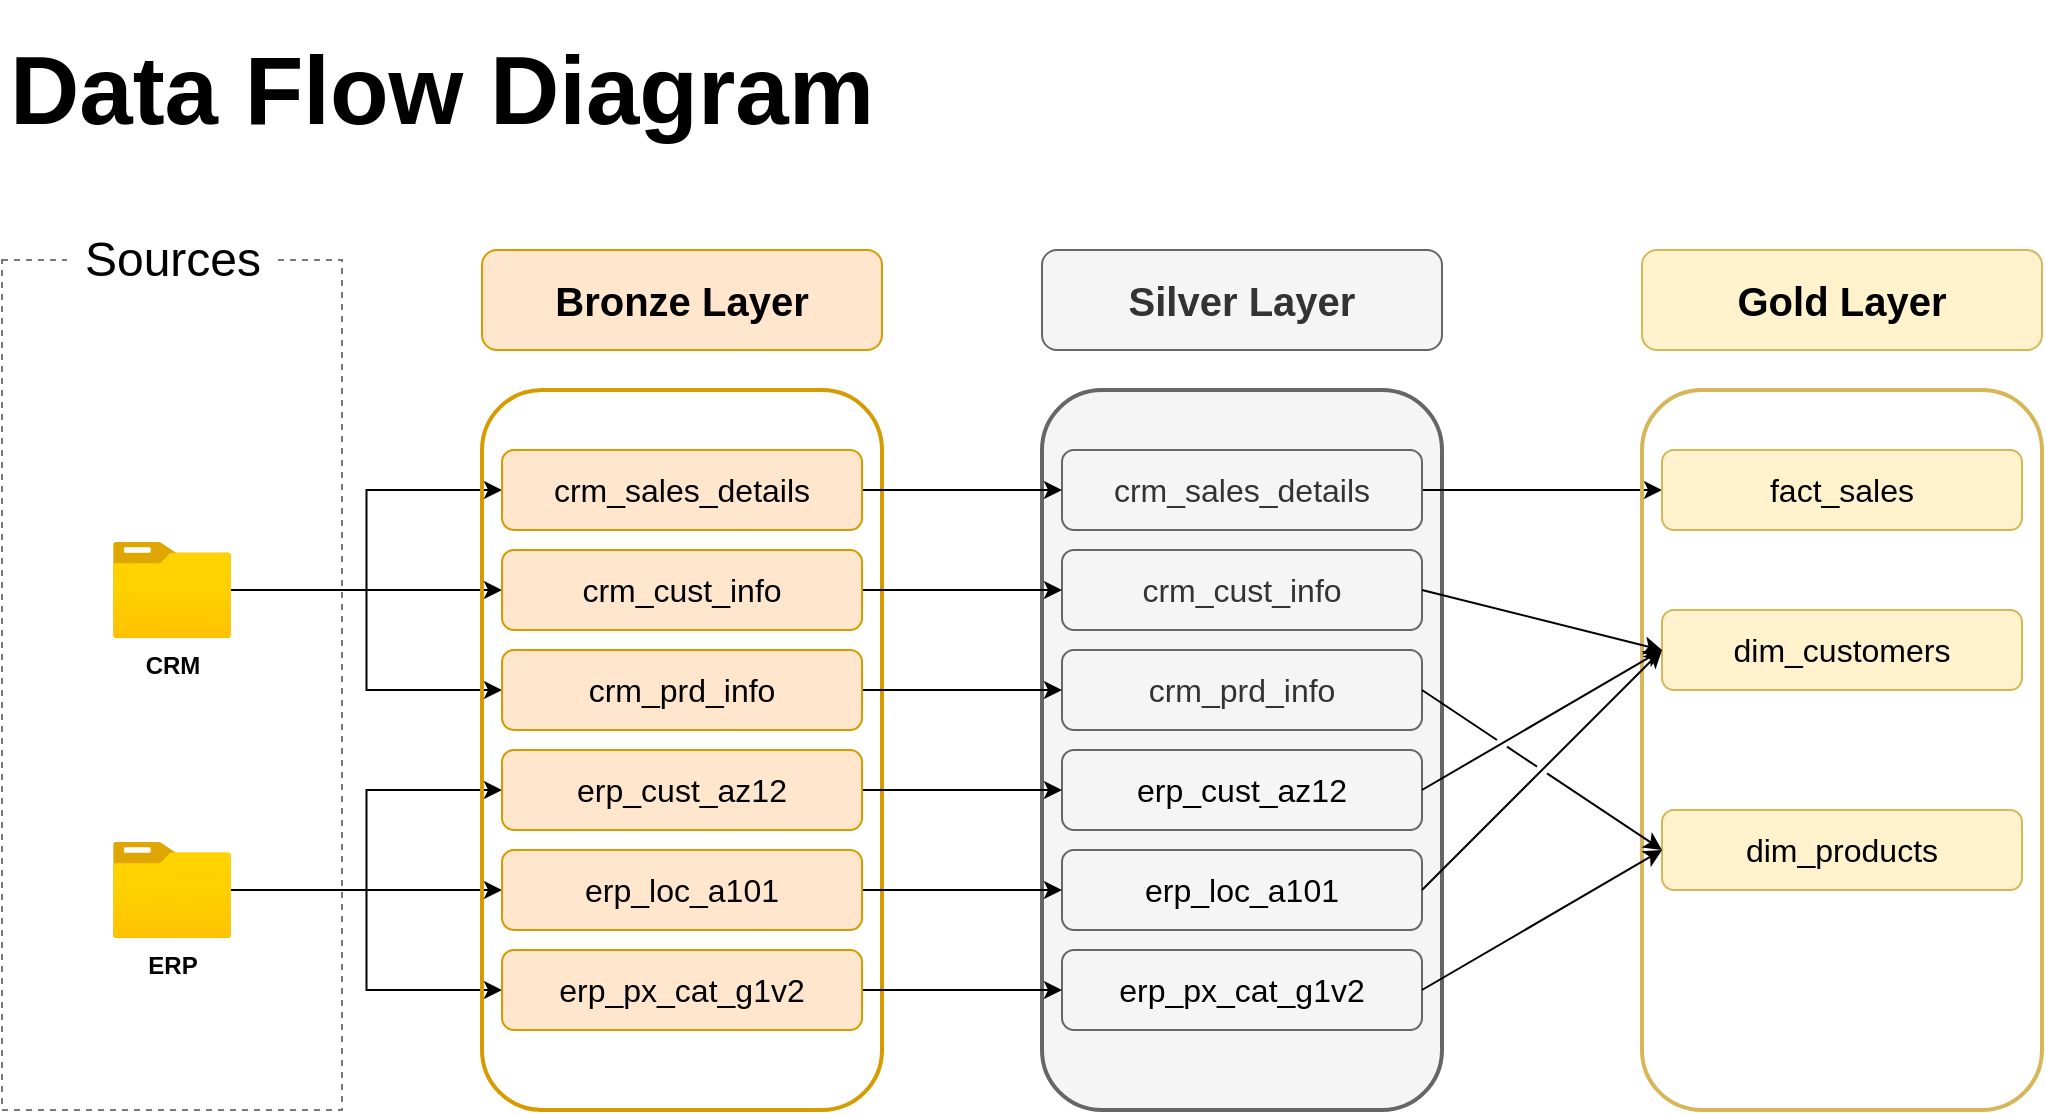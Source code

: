 <mxfile version="26.0.4">
  <diagram name="Page-1" id="v0qdukbSRJMFb6SnMp62">
    <mxGraphModel dx="1434" dy="844" grid="1" gridSize="10" guides="1" tooltips="1" connect="1" arrows="1" fold="1" page="1" pageScale="1" pageWidth="850" pageHeight="1100" math="0" shadow="0">
      <root>
        <mxCell id="0" />
        <mxCell id="1" parent="0" />
        <mxCell id="0LeYdXpesmRF1J_WcozZ-1" value="Silver Layer" style="rounded=1;whiteSpace=wrap;html=1;fillColor=#f5f5f5;strokeColor=#666666;fontSize=20;fontStyle=1;fontColor=#333333;" parent="1" vertex="1">
          <mxGeometry x="560" y="190" width="200" height="50" as="geometry" />
        </mxCell>
        <mxCell id="0LeYdXpesmRF1J_WcozZ-2" value="" style="rounded=1;whiteSpace=wrap;html=1;fillColor=#f5f5f5;strokeColor=#666666;fontSize=20;strokeWidth=2;fontColor=#333333;" parent="1" vertex="1">
          <mxGeometry x="560" y="260" width="200" height="360" as="geometry" />
        </mxCell>
        <mxCell id="ASfQEQdKhV7ABqRbmkU6-9" style="edgeStyle=orthogonalEdgeStyle;rounded=0;orthogonalLoop=1;jettySize=auto;html=1;exitX=1;exitY=0.5;exitDx=0;exitDy=0;entryX=0;entryY=0.5;entryDx=0;entryDy=0;" parent="1" source="0LeYdXpesmRF1J_WcozZ-3" target="ASfQEQdKhV7ABqRbmkU6-3" edge="1">
          <mxGeometry relative="1" as="geometry" />
        </mxCell>
        <mxCell id="0LeYdXpesmRF1J_WcozZ-3" value="crm_sales_details" style="rounded=1;whiteSpace=wrap;html=1;fillColor=#f5f5f5;strokeColor=#666666;fontSize=16;fontStyle=0;fontColor=#333333;" parent="1" vertex="1">
          <mxGeometry x="570" y="290" width="180" height="40" as="geometry" />
        </mxCell>
        <mxCell id="0LeYdXpesmRF1J_WcozZ-4" value="crm_cust_info" style="rounded=1;whiteSpace=wrap;html=1;fillColor=#f5f5f5;strokeColor=#666666;fontSize=16;fontStyle=0;fontColor=#333333;" parent="1" vertex="1">
          <mxGeometry x="570" y="340" width="180" height="40" as="geometry" />
        </mxCell>
        <mxCell id="0LeYdXpesmRF1J_WcozZ-5" value="crm_prd_info" style="rounded=1;whiteSpace=wrap;html=1;fillColor=#f5f5f5;strokeColor=#666666;fontSize=16;fontStyle=0;fontColor=#333333;" parent="1" vertex="1">
          <mxGeometry x="570" y="390" width="180" height="40" as="geometry" />
        </mxCell>
        <mxCell id="0LeYdXpesmRF1J_WcozZ-6" value="&lt;span style=&quot;color: rgb(0, 0, 0);&quot;&gt;erp_cust_az12&lt;/span&gt;" style="rounded=1;whiteSpace=wrap;html=1;fillColor=#f5f5f5;strokeColor=#666666;fontSize=16;fontStyle=0;fontColor=#333333;" parent="1" vertex="1">
          <mxGeometry x="570" y="440" width="180" height="40" as="geometry" />
        </mxCell>
        <mxCell id="0LeYdXpesmRF1J_WcozZ-7" value="&lt;span style=&quot;color: rgb(0, 0, 0);&quot;&gt;erp_loc_a101&lt;/span&gt;" style="rounded=1;whiteSpace=wrap;html=1;fillColor=#f5f5f5;strokeColor=#666666;fontSize=16;fontStyle=0;fontColor=#333333;" parent="1" vertex="1">
          <mxGeometry x="570" y="490" width="180" height="40" as="geometry" />
        </mxCell>
        <mxCell id="0LeYdXpesmRF1J_WcozZ-8" value="&lt;span style=&quot;color: rgb(0, 0, 0);&quot;&gt;erp_px_cat_g1v2&lt;/span&gt;" style="rounded=1;whiteSpace=wrap;html=1;fillColor=#f5f5f5;strokeColor=#666666;fontSize=16;fontStyle=0;fontColor=#333333;" parent="1" vertex="1">
          <mxGeometry x="570" y="540" width="180" height="40" as="geometry" />
        </mxCell>
        <mxCell id="Qgcnhzl5y2-NkA5lLPbC-3" value="&lt;h1&gt;&lt;font style=&quot;font-size: 48px;&quot;&gt;Data Flow Diagram&lt;/font&gt;&lt;/h1&gt;" style="text;html=1;align=center;verticalAlign=middle;whiteSpace=wrap;rounded=0;" parent="1" vertex="1">
          <mxGeometry x="40" y="70" width="440" height="80" as="geometry" />
        </mxCell>
        <mxCell id="JQVFNX9sUbXdIrvp7HjA-1" value="" style="rounded=0;whiteSpace=wrap;html=1;fillColor=none;dashed=1;strokeColor=light-dark(#787878, #ededed);" parent="1" vertex="1">
          <mxGeometry x="40" y="195" width="170" height="425" as="geometry" />
        </mxCell>
        <mxCell id="JQVFNX9sUbXdIrvp7HjA-2" value="Sources" style="rounded=0;whiteSpace=wrap;html=1;fontSize=24;strokeColor=none;" parent="1" vertex="1">
          <mxGeometry x="72.5" y="180" width="105" height="30" as="geometry" />
        </mxCell>
        <mxCell id="mVfgEBL4JyKCR9M_St1Q-7" style="edgeStyle=orthogonalEdgeStyle;rounded=0;orthogonalLoop=1;jettySize=auto;html=1;entryX=0;entryY=0.5;entryDx=0;entryDy=0;" parent="1" source="JQVFNX9sUbXdIrvp7HjA-3" target="mVfgEBL4JyKCR9M_St1Q-2" edge="1">
          <mxGeometry relative="1" as="geometry" />
        </mxCell>
        <mxCell id="mVfgEBL4JyKCR9M_St1Q-8" style="edgeStyle=orthogonalEdgeStyle;rounded=0;orthogonalLoop=1;jettySize=auto;html=1;entryX=0;entryY=0.5;entryDx=0;entryDy=0;" parent="1" source="JQVFNX9sUbXdIrvp7HjA-3" target="mVfgEBL4JyKCR9M_St1Q-1" edge="1">
          <mxGeometry relative="1" as="geometry" />
        </mxCell>
        <mxCell id="mVfgEBL4JyKCR9M_St1Q-11" style="edgeStyle=orthogonalEdgeStyle;rounded=0;orthogonalLoop=1;jettySize=auto;html=1;entryX=0;entryY=0.5;entryDx=0;entryDy=0;" parent="1" source="JQVFNX9sUbXdIrvp7HjA-3" target="mVfgEBL4JyKCR9M_St1Q-3" edge="1">
          <mxGeometry relative="1" as="geometry" />
        </mxCell>
        <mxCell id="JQVFNX9sUbXdIrvp7HjA-3" value="CRM" style="image;aspect=fixed;html=1;points=[];align=center;fontSize=12;image=img/lib/azure2/general/Folder_Blank.svg;fontStyle=1" parent="1" vertex="1">
          <mxGeometry x="95.5" y="336.06" width="59" height="47.89" as="geometry" />
        </mxCell>
        <mxCell id="mVfgEBL4JyKCR9M_St1Q-18" style="edgeStyle=orthogonalEdgeStyle;rounded=0;orthogonalLoop=1;jettySize=auto;html=1;entryX=0;entryY=0.5;entryDx=0;entryDy=0;" parent="1" source="JQVFNX9sUbXdIrvp7HjA-5" target="mVfgEBL4JyKCR9M_St1Q-13" edge="1">
          <mxGeometry relative="1" as="geometry" />
        </mxCell>
        <mxCell id="mVfgEBL4JyKCR9M_St1Q-19" style="edgeStyle=orthogonalEdgeStyle;rounded=0;orthogonalLoop=1;jettySize=auto;html=1;entryX=0;entryY=0.5;entryDx=0;entryDy=0;" parent="1" source="JQVFNX9sUbXdIrvp7HjA-5" target="mVfgEBL4JyKCR9M_St1Q-12" edge="1">
          <mxGeometry relative="1" as="geometry" />
        </mxCell>
        <mxCell id="mVfgEBL4JyKCR9M_St1Q-20" style="edgeStyle=orthogonalEdgeStyle;rounded=0;orthogonalLoop=1;jettySize=auto;html=1;entryX=0;entryY=0.5;entryDx=0;entryDy=0;" parent="1" source="JQVFNX9sUbXdIrvp7HjA-5" target="mVfgEBL4JyKCR9M_St1Q-14" edge="1">
          <mxGeometry relative="1" as="geometry" />
        </mxCell>
        <mxCell id="JQVFNX9sUbXdIrvp7HjA-5" value="ERP" style="image;aspect=fixed;html=1;points=[];align=center;fontSize=12;image=img/lib/azure2/general/Folder_Blank.svg;fontStyle=1" parent="1" vertex="1">
          <mxGeometry x="95.5" y="486.05" width="59" height="47.89" as="geometry" />
        </mxCell>
        <mxCell id="SeD878mCNcUo1o6IqYkg-1" value="Bronze Layer" style="rounded=1;whiteSpace=wrap;html=1;fillColor=#ffe6cc;strokeColor=#d79b00;fontSize=20;fontStyle=1" parent="1" vertex="1">
          <mxGeometry x="280" y="190" width="200" height="50" as="geometry" />
        </mxCell>
        <mxCell id="SeD878mCNcUo1o6IqYkg-2" value="" style="rounded=1;whiteSpace=wrap;html=1;fillColor=none;strokeColor=#d79b00;fontSize=20;strokeWidth=2;" parent="1" vertex="1">
          <mxGeometry x="280" y="260" width="200" height="360" as="geometry" />
        </mxCell>
        <mxCell id="0LeYdXpesmRF1J_WcozZ-15" style="edgeStyle=orthogonalEdgeStyle;rounded=0;orthogonalLoop=1;jettySize=auto;html=1;entryX=0;entryY=0.5;entryDx=0;entryDy=0;" parent="1" source="mVfgEBL4JyKCR9M_St1Q-1" target="0LeYdXpesmRF1J_WcozZ-3" edge="1">
          <mxGeometry relative="1" as="geometry" />
        </mxCell>
        <mxCell id="mVfgEBL4JyKCR9M_St1Q-1" value="crm_sales_details" style="rounded=1;whiteSpace=wrap;html=1;fillColor=#ffe6cc;strokeColor=#d79b00;fontSize=16;fontStyle=0" parent="1" vertex="1">
          <mxGeometry x="290" y="290" width="180" height="40" as="geometry" />
        </mxCell>
        <mxCell id="0LeYdXpesmRF1J_WcozZ-16" style="edgeStyle=orthogonalEdgeStyle;rounded=0;orthogonalLoop=1;jettySize=auto;html=1;" parent="1" source="mVfgEBL4JyKCR9M_St1Q-2" target="0LeYdXpesmRF1J_WcozZ-4" edge="1">
          <mxGeometry relative="1" as="geometry" />
        </mxCell>
        <mxCell id="mVfgEBL4JyKCR9M_St1Q-2" value="crm_cust_info" style="rounded=1;whiteSpace=wrap;html=1;fillColor=#ffe6cc;strokeColor=#d79b00;fontSize=16;fontStyle=0" parent="1" vertex="1">
          <mxGeometry x="290" y="340" width="180" height="40" as="geometry" />
        </mxCell>
        <mxCell id="0LeYdXpesmRF1J_WcozZ-17" style="edgeStyle=orthogonalEdgeStyle;rounded=0;orthogonalLoop=1;jettySize=auto;html=1;entryX=0;entryY=0.5;entryDx=0;entryDy=0;" parent="1" source="mVfgEBL4JyKCR9M_St1Q-3" target="0LeYdXpesmRF1J_WcozZ-5" edge="1">
          <mxGeometry relative="1" as="geometry" />
        </mxCell>
        <mxCell id="mVfgEBL4JyKCR9M_St1Q-3" value="crm_prd_info" style="rounded=1;whiteSpace=wrap;html=1;fillColor=#ffe6cc;strokeColor=#d79b00;fontSize=16;fontStyle=0" parent="1" vertex="1">
          <mxGeometry x="290" y="390" width="180" height="40" as="geometry" />
        </mxCell>
        <mxCell id="0LeYdXpesmRF1J_WcozZ-18" style="edgeStyle=orthogonalEdgeStyle;rounded=0;orthogonalLoop=1;jettySize=auto;html=1;entryX=0;entryY=0.5;entryDx=0;entryDy=0;" parent="1" source="mVfgEBL4JyKCR9M_St1Q-12" target="0LeYdXpesmRF1J_WcozZ-6" edge="1">
          <mxGeometry relative="1" as="geometry" />
        </mxCell>
        <mxCell id="mVfgEBL4JyKCR9M_St1Q-12" value="erp_cust_az12" style="rounded=1;whiteSpace=wrap;html=1;fillColor=#ffe6cc;strokeColor=#d79b00;fontSize=16;fontStyle=0" parent="1" vertex="1">
          <mxGeometry x="290" y="440" width="180" height="40" as="geometry" />
        </mxCell>
        <mxCell id="0LeYdXpesmRF1J_WcozZ-19" style="edgeStyle=orthogonalEdgeStyle;rounded=0;orthogonalLoop=1;jettySize=auto;html=1;" parent="1" source="mVfgEBL4JyKCR9M_St1Q-13" target="0LeYdXpesmRF1J_WcozZ-7" edge="1">
          <mxGeometry relative="1" as="geometry" />
        </mxCell>
        <mxCell id="mVfgEBL4JyKCR9M_St1Q-13" value="erp_loc_a101" style="rounded=1;whiteSpace=wrap;html=1;fillColor=#ffe6cc;strokeColor=#d79b00;fontSize=16;fontStyle=0" parent="1" vertex="1">
          <mxGeometry x="290" y="490" width="180" height="40" as="geometry" />
        </mxCell>
        <mxCell id="0LeYdXpesmRF1J_WcozZ-20" style="edgeStyle=orthogonalEdgeStyle;rounded=0;orthogonalLoop=1;jettySize=auto;html=1;entryX=0;entryY=0.5;entryDx=0;entryDy=0;" parent="1" source="mVfgEBL4JyKCR9M_St1Q-14" target="0LeYdXpesmRF1J_WcozZ-8" edge="1">
          <mxGeometry relative="1" as="geometry" />
        </mxCell>
        <mxCell id="mVfgEBL4JyKCR9M_St1Q-14" value="erp_px_cat_g1v2" style="rounded=1;whiteSpace=wrap;html=1;fillColor=#ffe6cc;strokeColor=#d79b00;fontSize=16;fontStyle=0" parent="1" vertex="1">
          <mxGeometry x="290" y="540" width="180" height="40" as="geometry" />
        </mxCell>
        <mxCell id="ASfQEQdKhV7ABqRbmkU6-1" value="Gold Layer" style="rounded=1;whiteSpace=wrap;html=1;fillColor=#fff2cc;strokeColor=#d6b656;fontSize=20;fontStyle=1;" parent="1" vertex="1">
          <mxGeometry x="860" y="190" width="200" height="50" as="geometry" />
        </mxCell>
        <mxCell id="ASfQEQdKhV7ABqRbmkU6-2" value="" style="rounded=1;whiteSpace=wrap;html=1;fillColor=none;strokeColor=#d6b656;fontSize=20;strokeWidth=2;" parent="1" vertex="1">
          <mxGeometry x="860" y="260" width="200" height="360" as="geometry" />
        </mxCell>
        <mxCell id="ASfQEQdKhV7ABqRbmkU6-3" value="fact_sales" style="rounded=1;whiteSpace=wrap;html=1;fillColor=#fff2cc;strokeColor=#d6b656;fontSize=16;fontStyle=0;" parent="1" vertex="1">
          <mxGeometry x="870" y="290" width="180" height="40" as="geometry" />
        </mxCell>
        <mxCell id="ASfQEQdKhV7ABqRbmkU6-4" value="dim_customers" style="rounded=1;whiteSpace=wrap;html=1;fillColor=#fff2cc;strokeColor=#d6b656;fontSize=16;fontStyle=0;" parent="1" vertex="1">
          <mxGeometry x="870" y="370" width="180" height="40" as="geometry" />
        </mxCell>
        <mxCell id="ASfQEQdKhV7ABqRbmkU6-5" value="dim_products" style="rounded=1;whiteSpace=wrap;html=1;fillColor=#fff2cc;strokeColor=#d6b656;fontSize=16;fontStyle=0;" parent="1" vertex="1">
          <mxGeometry x="870" y="470" width="180" height="40" as="geometry" />
        </mxCell>
        <mxCell id="ASfQEQdKhV7ABqRbmkU6-19" value="" style="endArrow=classic;html=1;rounded=0;exitX=1;exitY=0.5;exitDx=0;exitDy=0;entryX=0;entryY=0.5;entryDx=0;entryDy=0;jumpStyle=gap;" parent="1" source="0LeYdXpesmRF1J_WcozZ-4" target="ASfQEQdKhV7ABqRbmkU6-4" edge="1">
          <mxGeometry width="50" height="50" relative="1" as="geometry">
            <mxPoint x="790" y="430" as="sourcePoint" />
            <mxPoint x="840" y="380" as="targetPoint" />
          </mxGeometry>
        </mxCell>
        <mxCell id="ASfQEQdKhV7ABqRbmkU6-20" value="" style="endArrow=classic;html=1;rounded=0;exitX=1;exitY=0.5;exitDx=0;exitDy=0;jumpStyle=gap;" parent="1" edge="1">
          <mxGeometry width="50" height="50" relative="1" as="geometry">
            <mxPoint x="750" y="460" as="sourcePoint" />
            <mxPoint x="870" y="390" as="targetPoint" />
          </mxGeometry>
        </mxCell>
        <mxCell id="ASfQEQdKhV7ABqRbmkU6-21" value="" style="endArrow=classic;html=1;rounded=0;exitX=1;exitY=0.5;exitDx=0;exitDy=0;jumpStyle=gap;" parent="1" edge="1">
          <mxGeometry width="50" height="50" relative="1" as="geometry">
            <mxPoint x="750" y="510" as="sourcePoint" />
            <mxPoint x="870" y="390" as="targetPoint" />
          </mxGeometry>
        </mxCell>
        <mxCell id="ASfQEQdKhV7ABqRbmkU6-22" value="" style="endArrow=classic;html=1;rounded=0;exitX=1;exitY=0.5;exitDx=0;exitDy=0;entryX=0;entryY=0.5;entryDx=0;entryDy=0;jumpStyle=gap;" parent="1" source="0LeYdXpesmRF1J_WcozZ-5" target="ASfQEQdKhV7ABqRbmkU6-5" edge="1">
          <mxGeometry width="50" height="50" relative="1" as="geometry">
            <mxPoint x="760" y="520" as="sourcePoint" />
            <mxPoint x="880" y="400" as="targetPoint" />
          </mxGeometry>
        </mxCell>
        <mxCell id="ASfQEQdKhV7ABqRbmkU6-23" value="" style="endArrow=classic;html=1;rounded=0;exitX=1;exitY=0.5;exitDx=0;exitDy=0;entryX=0;entryY=0.5;entryDx=0;entryDy=0;jumpStyle=gap;" parent="1" target="ASfQEQdKhV7ABqRbmkU6-5" edge="1">
          <mxGeometry width="50" height="50" relative="1" as="geometry">
            <mxPoint x="750" y="560" as="sourcePoint" />
            <mxPoint x="870" y="640" as="targetPoint" />
          </mxGeometry>
        </mxCell>
      </root>
    </mxGraphModel>
  </diagram>
</mxfile>
